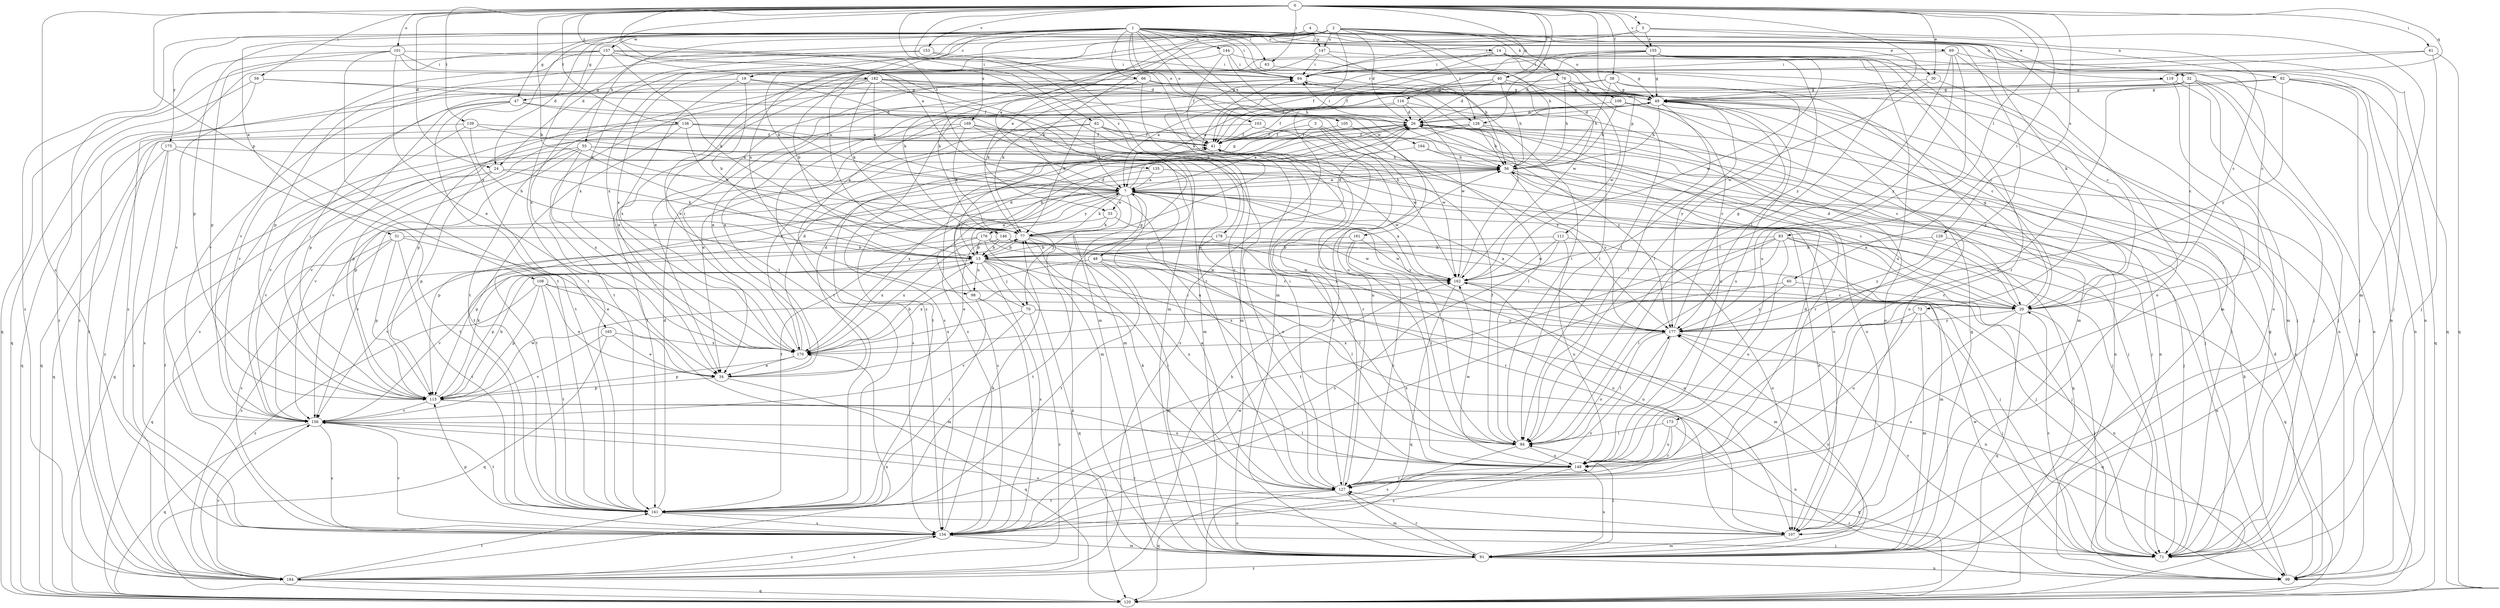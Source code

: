 strict digraph  {
0;
1;
2;
3;
4;
5;
7;
13;
14;
19;
20;
24;
26;
30;
31;
32;
33;
34;
38;
40;
41;
47;
48;
49;
55;
56;
59;
60;
61;
62;
63;
64;
66;
69;
70;
71;
73;
76;
77;
83;
84;
91;
92;
98;
99;
101;
103;
105;
106;
107;
108;
111;
113;
116;
119;
120;
126;
127;
129;
134;
135;
138;
139;
141;
144;
146;
147;
148;
153;
155;
156;
157;
161;
162;
164;
165;
169;
170;
173;
175;
176;
177;
178;
182;
184;
0 -> 5  [label=a];
0 -> 7  [label=a];
0 -> 13  [label=b];
0 -> 24  [label=d];
0 -> 30  [label=e];
0 -> 38  [label=f];
0 -> 40  [label=f];
0 -> 59  [label=i];
0 -> 60  [label=i];
0 -> 61  [label=i];
0 -> 62  [label=i];
0 -> 63  [label=i];
0 -> 83  [label=l];
0 -> 84  [label=l];
0 -> 101  [label=o];
0 -> 108  [label=p];
0 -> 111  [label=p];
0 -> 116  [label=q];
0 -> 119  [label=q];
0 -> 126  [label=r];
0 -> 129  [label=s];
0 -> 134  [label=s];
0 -> 135  [label=t];
0 -> 138  [label=t];
0 -> 139  [label=t];
0 -> 153  [label=v];
0 -> 155  [label=v];
0 -> 178  [label=z];
0 -> 182  [label=z];
1 -> 14  [label=c];
1 -> 19  [label=c];
1 -> 20  [label=c];
1 -> 24  [label=d];
1 -> 30  [label=e];
1 -> 31  [label=e];
1 -> 47  [label=g];
1 -> 55  [label=h];
1 -> 63  [label=i];
1 -> 64  [label=i];
1 -> 66  [label=j];
1 -> 69  [label=j];
1 -> 91  [label=m];
1 -> 92  [label=n];
1 -> 103  [label=o];
1 -> 105  [label=o];
1 -> 126  [label=r];
1 -> 144  [label=u];
1 -> 157  [label=w];
1 -> 161  [label=w];
1 -> 164  [label=x];
1 -> 165  [label=x];
1 -> 169  [label=x];
1 -> 170  [label=x];
1 -> 173  [label=y];
1 -> 175  [label=y];
1 -> 184  [label=z];
2 -> 7  [label=a];
2 -> 24  [label=d];
2 -> 26  [label=d];
2 -> 32  [label=e];
2 -> 33  [label=e];
2 -> 41  [label=f];
2 -> 47  [label=g];
2 -> 56  [label=h];
2 -> 73  [label=k];
2 -> 76  [label=k];
2 -> 77  [label=k];
2 -> 98  [label=n];
2 -> 106  [label=o];
2 -> 126  [label=r];
2 -> 146  [label=u];
2 -> 147  [label=u];
3 -> 7  [label=a];
3 -> 41  [label=f];
3 -> 84  [label=l];
3 -> 127  [label=r];
3 -> 162  [label=w];
4 -> 20  [label=c];
4 -> 77  [label=k];
4 -> 113  [label=p];
4 -> 119  [label=q];
4 -> 147  [label=u];
4 -> 170  [label=x];
5 -> 64  [label=i];
5 -> 91  [label=m];
5 -> 127  [label=r];
5 -> 141  [label=t];
5 -> 155  [label=v];
7 -> 33  [label=e];
7 -> 48  [label=g];
7 -> 49  [label=g];
7 -> 56  [label=h];
7 -> 70  [label=j];
7 -> 77  [label=k];
7 -> 84  [label=l];
7 -> 107  [label=o];
7 -> 113  [label=p];
7 -> 134  [label=s];
7 -> 141  [label=t];
7 -> 148  [label=u];
7 -> 156  [label=v];
7 -> 176  [label=y];
13 -> 7  [label=a];
13 -> 20  [label=c];
13 -> 70  [label=j];
13 -> 98  [label=n];
13 -> 107  [label=o];
13 -> 113  [label=p];
13 -> 120  [label=q];
13 -> 134  [label=s];
13 -> 156  [label=v];
13 -> 162  [label=w];
14 -> 41  [label=f];
14 -> 49  [label=g];
14 -> 64  [label=i];
14 -> 71  [label=j];
14 -> 84  [label=l];
14 -> 170  [label=x];
14 -> 177  [label=y];
19 -> 13  [label=b];
19 -> 49  [label=g];
19 -> 127  [label=r];
19 -> 156  [label=v];
19 -> 170  [label=x];
20 -> 7  [label=a];
20 -> 26  [label=d];
20 -> 49  [label=g];
20 -> 71  [label=j];
20 -> 107  [label=o];
20 -> 120  [label=q];
20 -> 177  [label=y];
24 -> 7  [label=a];
24 -> 77  [label=k];
24 -> 113  [label=p];
24 -> 156  [label=v];
26 -> 41  [label=f];
26 -> 64  [label=i];
26 -> 71  [label=j];
26 -> 99  [label=n];
26 -> 127  [label=r];
26 -> 134  [label=s];
26 -> 177  [label=y];
30 -> 49  [label=g];
30 -> 71  [label=j];
30 -> 162  [label=w];
31 -> 13  [label=b];
31 -> 34  [label=e];
31 -> 113  [label=p];
31 -> 120  [label=q];
31 -> 134  [label=s];
31 -> 141  [label=t];
32 -> 20  [label=c];
32 -> 41  [label=f];
32 -> 49  [label=g];
32 -> 71  [label=j];
32 -> 91  [label=m];
32 -> 99  [label=n];
32 -> 148  [label=u];
33 -> 77  [label=k];
33 -> 113  [label=p];
33 -> 177  [label=y];
34 -> 26  [label=d];
34 -> 113  [label=p];
34 -> 120  [label=q];
38 -> 7  [label=a];
38 -> 49  [label=g];
38 -> 56  [label=h];
38 -> 84  [label=l];
38 -> 91  [label=m];
38 -> 141  [label=t];
40 -> 26  [label=d];
40 -> 34  [label=e];
40 -> 49  [label=g];
40 -> 56  [label=h];
40 -> 77  [label=k];
40 -> 84  [label=l];
41 -> 56  [label=h];
41 -> 127  [label=r];
41 -> 134  [label=s];
47 -> 26  [label=d];
47 -> 91  [label=m];
47 -> 113  [label=p];
47 -> 141  [label=t];
47 -> 156  [label=v];
48 -> 84  [label=l];
48 -> 91  [label=m];
48 -> 141  [label=t];
48 -> 162  [label=w];
48 -> 170  [label=x];
49 -> 26  [label=d];
49 -> 56  [label=h];
49 -> 71  [label=j];
49 -> 77  [label=k];
49 -> 84  [label=l];
49 -> 113  [label=p];
49 -> 134  [label=s];
49 -> 148  [label=u];
49 -> 177  [label=y];
55 -> 56  [label=h];
55 -> 71  [label=j];
55 -> 91  [label=m];
55 -> 113  [label=p];
55 -> 120  [label=q];
55 -> 156  [label=v];
55 -> 170  [label=x];
56 -> 7  [label=a];
56 -> 20  [label=c];
56 -> 71  [label=j];
56 -> 120  [label=q];
56 -> 156  [label=v];
56 -> 170  [label=x];
56 -> 177  [label=y];
59 -> 41  [label=f];
59 -> 49  [label=g];
59 -> 120  [label=q];
59 -> 156  [label=v];
60 -> 20  [label=c];
60 -> 170  [label=x];
60 -> 177  [label=y];
61 -> 26  [label=d];
61 -> 64  [label=i];
61 -> 71  [label=j];
61 -> 120  [label=q];
62 -> 7  [label=a];
62 -> 20  [label=c];
62 -> 34  [label=e];
62 -> 41  [label=f];
62 -> 99  [label=n];
62 -> 120  [label=q];
63 -> 13  [label=b];
63 -> 20  [label=c];
64 -> 49  [label=g];
64 -> 141  [label=t];
64 -> 184  [label=z];
66 -> 34  [label=e];
66 -> 49  [label=g];
66 -> 77  [label=k];
66 -> 91  [label=m];
66 -> 99  [label=n];
69 -> 64  [label=i];
69 -> 84  [label=l];
69 -> 107  [label=o];
69 -> 120  [label=q];
69 -> 148  [label=u];
69 -> 177  [label=y];
70 -> 41  [label=f];
70 -> 99  [label=n];
70 -> 156  [label=v];
70 -> 170  [label=x];
70 -> 177  [label=y];
70 -> 184  [label=z];
71 -> 20  [label=c];
71 -> 49  [label=g];
71 -> 127  [label=r];
71 -> 162  [label=w];
73 -> 71  [label=j];
73 -> 91  [label=m];
73 -> 148  [label=u];
73 -> 177  [label=y];
76 -> 7  [label=a];
76 -> 20  [label=c];
76 -> 34  [label=e];
76 -> 49  [label=g];
76 -> 56  [label=h];
76 -> 162  [label=w];
77 -> 13  [label=b];
77 -> 26  [label=d];
77 -> 107  [label=o];
77 -> 127  [label=r];
77 -> 148  [label=u];
77 -> 184  [label=z];
83 -> 13  [label=b];
83 -> 71  [label=j];
83 -> 84  [label=l];
83 -> 91  [label=m];
83 -> 120  [label=q];
83 -> 134  [label=s];
83 -> 141  [label=t];
83 -> 148  [label=u];
84 -> 41  [label=f];
84 -> 64  [label=i];
84 -> 134  [label=s];
84 -> 148  [label=u];
91 -> 49  [label=g];
91 -> 84  [label=l];
91 -> 99  [label=n];
91 -> 127  [label=r];
91 -> 148  [label=u];
91 -> 177  [label=y];
91 -> 184  [label=z];
92 -> 49  [label=g];
92 -> 71  [label=j];
92 -> 99  [label=n];
92 -> 120  [label=q];
92 -> 134  [label=s];
92 -> 177  [label=y];
98 -> 26  [label=d];
98 -> 99  [label=n];
98 -> 134  [label=s];
98 -> 141  [label=t];
99 -> 26  [label=d];
99 -> 56  [label=h];
99 -> 177  [label=y];
101 -> 26  [label=d];
101 -> 34  [label=e];
101 -> 64  [label=i];
101 -> 113  [label=p];
101 -> 141  [label=t];
101 -> 162  [label=w];
101 -> 184  [label=z];
103 -> 41  [label=f];
103 -> 148  [label=u];
103 -> 170  [label=x];
103 -> 177  [label=y];
105 -> 41  [label=f];
105 -> 162  [label=w];
106 -> 26  [label=d];
106 -> 56  [label=h];
106 -> 120  [label=q];
106 -> 148  [label=u];
107 -> 91  [label=m];
107 -> 156  [label=v];
108 -> 20  [label=c];
108 -> 34  [label=e];
108 -> 91  [label=m];
108 -> 113  [label=p];
108 -> 141  [label=t];
108 -> 184  [label=z];
111 -> 13  [label=b];
111 -> 107  [label=o];
111 -> 134  [label=s];
111 -> 148  [label=u];
111 -> 162  [label=w];
113 -> 13  [label=b];
113 -> 64  [label=i];
113 -> 77  [label=k];
113 -> 99  [label=n];
113 -> 148  [label=u];
113 -> 156  [label=v];
113 -> 162  [label=w];
116 -> 26  [label=d];
116 -> 41  [label=f];
116 -> 107  [label=o];
116 -> 162  [label=w];
116 -> 184  [label=z];
119 -> 49  [label=g];
119 -> 71  [label=j];
119 -> 107  [label=o];
126 -> 20  [label=c];
126 -> 41  [label=f];
126 -> 56  [label=h];
126 -> 107  [label=o];
126 -> 141  [label=t];
126 -> 156  [label=v];
127 -> 7  [label=a];
127 -> 26  [label=d];
127 -> 41  [label=f];
127 -> 64  [label=i];
127 -> 77  [label=k];
127 -> 91  [label=m];
127 -> 120  [label=q];
127 -> 141  [label=t];
129 -> 13  [label=b];
129 -> 99  [label=n];
129 -> 177  [label=y];
134 -> 71  [label=j];
134 -> 77  [label=k];
134 -> 91  [label=m];
134 -> 113  [label=p];
134 -> 156  [label=v];
134 -> 162  [label=w];
134 -> 177  [label=y];
134 -> 184  [label=z];
135 -> 7  [label=a];
135 -> 71  [label=j];
135 -> 141  [label=t];
135 -> 162  [label=w];
138 -> 41  [label=f];
138 -> 77  [label=k];
138 -> 99  [label=n];
138 -> 134  [label=s];
138 -> 141  [label=t];
138 -> 148  [label=u];
138 -> 184  [label=z];
139 -> 7  [label=a];
139 -> 13  [label=b];
139 -> 41  [label=f];
139 -> 120  [label=q];
139 -> 156  [label=v];
141 -> 26  [label=d];
141 -> 107  [label=o];
141 -> 134  [label=s];
144 -> 20  [label=c];
144 -> 41  [label=f];
144 -> 56  [label=h];
144 -> 64  [label=i];
144 -> 77  [label=k];
146 -> 13  [label=b];
146 -> 34  [label=e];
146 -> 71  [label=j];
146 -> 127  [label=r];
146 -> 162  [label=w];
146 -> 170  [label=x];
147 -> 56  [label=h];
147 -> 64  [label=i];
147 -> 77  [label=k];
147 -> 99  [label=n];
148 -> 127  [label=r];
148 -> 134  [label=s];
148 -> 162  [label=w];
153 -> 64  [label=i];
153 -> 113  [label=p];
153 -> 127  [label=r];
153 -> 170  [label=x];
155 -> 34  [label=e];
155 -> 41  [label=f];
155 -> 49  [label=g];
155 -> 64  [label=i];
155 -> 77  [label=k];
155 -> 91  [label=m];
155 -> 99  [label=n];
155 -> 127  [label=r];
155 -> 148  [label=u];
155 -> 162  [label=w];
156 -> 84  [label=l];
156 -> 107  [label=o];
156 -> 120  [label=q];
156 -> 134  [label=s];
156 -> 141  [label=t];
157 -> 64  [label=i];
157 -> 77  [label=k];
157 -> 91  [label=m];
157 -> 120  [label=q];
157 -> 127  [label=r];
157 -> 141  [label=t];
157 -> 156  [label=v];
157 -> 184  [label=z];
161 -> 13  [label=b];
161 -> 84  [label=l];
161 -> 127  [label=r];
161 -> 162  [label=w];
162 -> 7  [label=a];
162 -> 20  [label=c];
162 -> 64  [label=i];
162 -> 91  [label=m];
162 -> 120  [label=q];
164 -> 13  [label=b];
164 -> 56  [label=h];
164 -> 71  [label=j];
165 -> 34  [label=e];
165 -> 120  [label=q];
165 -> 156  [label=v];
165 -> 170  [label=x];
169 -> 41  [label=f];
169 -> 77  [label=k];
169 -> 91  [label=m];
169 -> 107  [label=o];
169 -> 113  [label=p];
169 -> 141  [label=t];
170 -> 13  [label=b];
170 -> 26  [label=d];
170 -> 34  [label=e];
170 -> 64  [label=i];
170 -> 113  [label=p];
173 -> 84  [label=l];
173 -> 120  [label=q];
173 -> 127  [label=r];
173 -> 148  [label=u];
175 -> 56  [label=h];
175 -> 120  [label=q];
175 -> 134  [label=s];
175 -> 141  [label=t];
175 -> 184  [label=z];
176 -> 13  [label=b];
176 -> 26  [label=d];
176 -> 107  [label=o];
176 -> 156  [label=v];
176 -> 170  [label=x];
176 -> 177  [label=y];
176 -> 184  [label=z];
177 -> 7  [label=a];
177 -> 49  [label=g];
177 -> 84  [label=l];
177 -> 120  [label=q];
177 -> 148  [label=u];
177 -> 170  [label=x];
178 -> 13  [label=b];
178 -> 71  [label=j];
178 -> 84  [label=l];
178 -> 141  [label=t];
182 -> 7  [label=a];
182 -> 34  [label=e];
182 -> 49  [label=g];
182 -> 77  [label=k];
182 -> 91  [label=m];
182 -> 107  [label=o];
182 -> 134  [label=s];
182 -> 141  [label=t];
182 -> 148  [label=u];
184 -> 41  [label=f];
184 -> 56  [label=h];
184 -> 120  [label=q];
184 -> 134  [label=s];
184 -> 141  [label=t];
184 -> 156  [label=v];
184 -> 170  [label=x];
}
